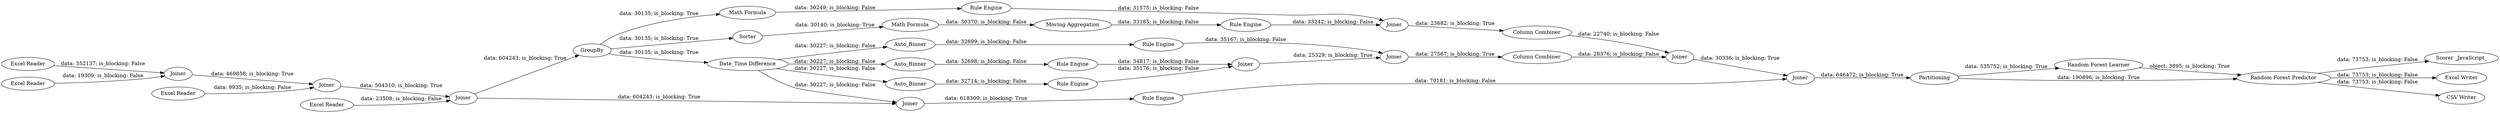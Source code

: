 digraph {
	"-8374709657782141220_130" [label=Joiner]
	"-8374709657782141220_7" [label=Joiner]
	"-8374709657782141220_107" [label=Sorter]
	"-8374709657782141220_110" [label="Rule Engine"]
	"-8374709657782141220_121" [label="Rule Engine"]
	"-8374709657782141220_106" [label=GroupBy]
	"-8374709657782141220_137" [label="Random Forest Learner"]
	"-8374709657782141220_108" [label="Math Formula"]
	"-8374709657782141220_123" [label=Auto_Binner]
	"-8374709657782141220_134" [label=Joiner]
	"-8374709657782141220_120" [label=Joiner]
	"-8374709657782141220_2" [label="Excel Reader"]
	"-8374709657782141220_125" [label=Auto_Binner]
	"-8374709657782141220_114" [label="Math Formula"]
	"-8374709657782141220_109" [label="Moving Aggregation"]
	"-8374709657782141220_129" [label=Joiner]
	"-8374709657782141220_105" [label="Scorer _JavaScript_"]
	"-8374709657782141220_126" [label="Rule Engine"]
	"-8374709657782141220_102" [label="Excel Writer"]
	"-8374709657782141220_127" [label="Rule Engine"]
	"-8374709657782141220_131" [label="Column Combiner"]
	"-8374709657782141220_135" [label=Joiner]
	"-8374709657782141220_132" [label="Column Combiner"]
	"-8374709657782141220_133" [label=Joiner]
	"-8374709657782141220_8" [label=Joiner]
	"-8374709657782141220_122" [label="Date_Time Difference"]
	"-8374709657782141220_116" [label="Rule Engine"]
	"-8374709657782141220_138" [label="Random Forest Predictor"]
	"-8374709657782141220_128" [label="Rule Engine"]
	"-8374709657782141220_3" [label="Excel Reader"]
	"-8374709657782141220_5" [label="Excel Reader"]
	"-8374709657782141220_9" [label=Partitioning]
	"-8374709657782141220_6" [label=Joiner]
	"-8374709657782141220_101" [label="CSV Writer"]
	"-8374709657782141220_124" [label=Auto_Binner]
	"-8374709657782141220_4" [label="Excel Reader"]
	"-8374709657782141220_108" -> "-8374709657782141220_109" [label="data: 30370; is_blocking: False"]
	"-8374709657782141220_134" -> "-8374709657782141220_135" [label="data: 30336; is_blocking: True"]
	"-8374709657782141220_120" -> "-8374709657782141220_121" [label="data: 618309; is_blocking: True"]
	"-8374709657782141220_129" -> "-8374709657782141220_130" [label="data: 25329; is_blocking: True"]
	"-8374709657782141220_121" -> "-8374709657782141220_135" [label="data: 70181; is_blocking: False"]
	"-8374709657782141220_106" -> "-8374709657782141220_107" [label="data: 30135; is_blocking: True"]
	"-8374709657782141220_123" -> "-8374709657782141220_126" [label="data: 32699; is_blocking: False"]
	"-8374709657782141220_138" -> "-8374709657782141220_102" [label="data: 73753; is_blocking: False"]
	"-8374709657782141220_6" -> "-8374709657782141220_7" [label="data: 469858; is_blocking: True"]
	"-8374709657782141220_106" -> "-8374709657782141220_114" [label="data: 30135; is_blocking: True"]
	"-8374709657782141220_132" -> "-8374709657782141220_134" [label="data: 22740; is_blocking: False"]
	"-8374709657782141220_8" -> "-8374709657782141220_120" [label="data: 604243; is_blocking: True"]
	"-8374709657782141220_125" -> "-8374709657782141220_128" [label="data: 32714; is_blocking: False"]
	"-8374709657782141220_122" -> "-8374709657782141220_123" [label="data: 30227; is_blocking: False"]
	"-8374709657782141220_107" -> "-8374709657782141220_108" [label="data: 30140; is_blocking: True"]
	"-8374709657782141220_4" -> "-8374709657782141220_7" [label="data: 9935; is_blocking: False"]
	"-8374709657782141220_110" -> "-8374709657782141220_133" [label="data: 33242; is_blocking: False"]
	"-8374709657782141220_116" -> "-8374709657782141220_133" [label="data: 31575; is_blocking: False"]
	"-8374709657782141220_131" -> "-8374709657782141220_134" [label="data: 28376; is_blocking: False"]
	"-8374709657782141220_9" -> "-8374709657782141220_137" [label="data: 535752; is_blocking: True"]
	"-8374709657782141220_122" -> "-8374709657782141220_120" [label="data: 30227; is_blocking: False"]
	"-8374709657782141220_9" -> "-8374709657782141220_138" [label="data: 190896; is_blocking: True"]
	"-8374709657782141220_106" -> "-8374709657782141220_122" [label="data: 30135; is_blocking: True"]
	"-8374709657782141220_128" -> "-8374709657782141220_129" [label="data: 35176; is_blocking: False"]
	"-8374709657782141220_122" -> "-8374709657782141220_125" [label="data: 30227; is_blocking: False"]
	"-8374709657782141220_135" -> "-8374709657782141220_9" [label="data: 646472; is_blocking: True"]
	"-8374709657782141220_127" -> "-8374709657782141220_129" [label="data: 34817; is_blocking: False"]
	"-8374709657782141220_114" -> "-8374709657782141220_116" [label="data: 30249; is_blocking: False"]
	"-8374709657782141220_126" -> "-8374709657782141220_130" [label="data: 35167; is_blocking: False"]
	"-8374709657782141220_130" -> "-8374709657782141220_131" [label="data: 27567; is_blocking: True"]
	"-8374709657782141220_2" -> "-8374709657782141220_6" [label="data: 352137; is_blocking: False"]
	"-8374709657782141220_133" -> "-8374709657782141220_132" [label="data: 23682; is_blocking: True"]
	"-8374709657782141220_7" -> "-8374709657782141220_8" [label="data: 504310; is_blocking: True"]
	"-8374709657782141220_3" -> "-8374709657782141220_6" [label="data: 19309; is_blocking: False"]
	"-8374709657782141220_122" -> "-8374709657782141220_124" [label="data: 30227; is_blocking: False"]
	"-8374709657782141220_8" -> "-8374709657782141220_106" [label="data: 604243; is_blocking: True"]
	"-8374709657782141220_5" -> "-8374709657782141220_8" [label="data: 23508; is_blocking: False"]
	"-8374709657782141220_137" -> "-8374709657782141220_138" [label="object: 3895; is_blocking: True"]
	"-8374709657782141220_109" -> "-8374709657782141220_110" [label="data: 33185; is_blocking: False"]
	"-8374709657782141220_124" -> "-8374709657782141220_127" [label="data: 32698; is_blocking: False"]
	"-8374709657782141220_138" -> "-8374709657782141220_105" [label="data: 73753; is_blocking: False"]
	"-8374709657782141220_138" -> "-8374709657782141220_101" [label="data: 73753; is_blocking: False"]
	rankdir=LR
}
